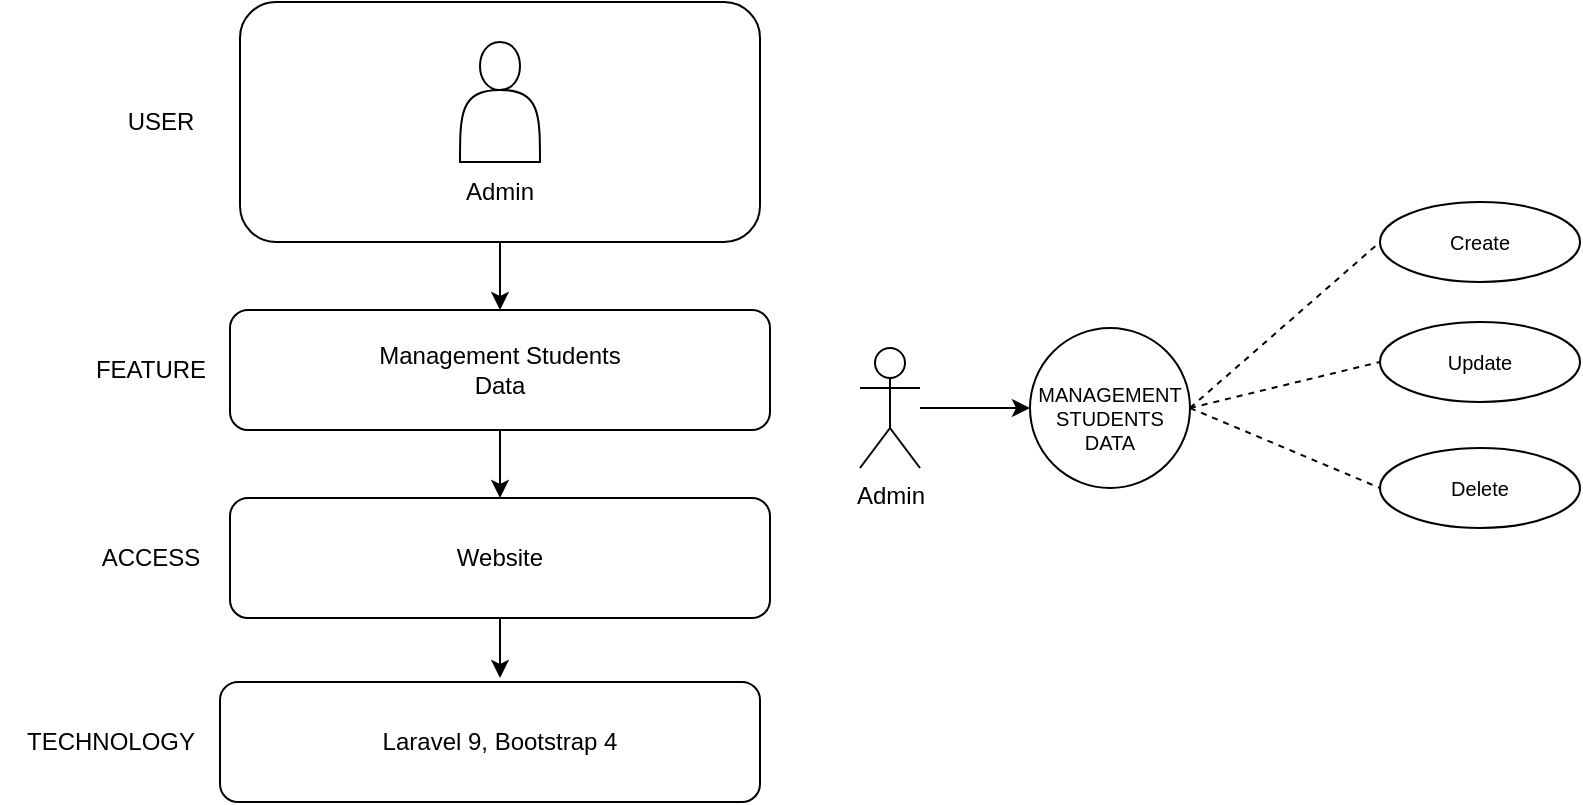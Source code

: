 <mxfile version="20.7.4" type="device"><diagram id="R2lEEEUBdFMjLlhIrx00" name="Page-1"><mxGraphModel dx="1100" dy="565" grid="1" gridSize="10" guides="1" tooltips="1" connect="1" arrows="1" fold="1" page="1" pageScale="1" pageWidth="850" pageHeight="1100" math="0" shadow="0" extFonts="Permanent Marker^https://fonts.googleapis.com/css?family=Permanent+Marker"><root><mxCell id="0"/><mxCell id="1" parent="0"/><mxCell id="YRXWPc3wCGmSu23KEH27-18" value="" style="group" parent="1" vertex="1" connectable="0"><mxGeometry x="65" y="264" width="340" height="60" as="geometry"/></mxCell><mxCell id="YRXWPc3wCGmSu23KEH27-2" value="FEATURE" style="text;html=1;align=center;verticalAlign=middle;resizable=0;points=[];autosize=1;strokeColor=none;fillColor=none;" parent="YRXWPc3wCGmSu23KEH27-18" vertex="1"><mxGeometry x="-10" y="15" width="80" height="30" as="geometry"/></mxCell><mxCell id="YRXWPc3wCGmSu23KEH27-14" value="" style="rounded=1;whiteSpace=wrap;html=1;" parent="YRXWPc3wCGmSu23KEH27-18" vertex="1"><mxGeometry x="70" width="270" height="60" as="geometry"/></mxCell><mxCell id="YRXWPc3wCGmSu23KEH27-15" value="Management Students Data" style="text;html=1;strokeColor=none;fillColor=none;align=center;verticalAlign=middle;whiteSpace=wrap;rounded=0;" parent="YRXWPc3wCGmSu23KEH27-18" vertex="1"><mxGeometry x="140" y="15" width="130" height="30" as="geometry"/></mxCell><mxCell id="YRXWPc3wCGmSu23KEH27-20" value="" style="group" parent="1" vertex="1" connectable="0"><mxGeometry x="70" y="110" width="330" height="120" as="geometry"/></mxCell><mxCell id="YRXWPc3wCGmSu23KEH27-1" value="USER" style="text;html=1;align=center;verticalAlign=middle;resizable=0;points=[];autosize=1;strokeColor=none;fillColor=none;" parent="YRXWPc3wCGmSu23KEH27-20" vertex="1"><mxGeometry y="45" width="60" height="30" as="geometry"/></mxCell><mxCell id="YRXWPc3wCGmSu23KEH27-13" value="" style="group" parent="YRXWPc3wCGmSu23KEH27-20" vertex="1" connectable="0"><mxGeometry x="70" width="260" height="120" as="geometry"/></mxCell><mxCell id="YRXWPc3wCGmSu23KEH27-6" value="" style="rounded=1;whiteSpace=wrap;html=1;" parent="YRXWPc3wCGmSu23KEH27-13" vertex="1"><mxGeometry width="260" height="120" as="geometry"/></mxCell><mxCell id="YRXWPc3wCGmSu23KEH27-8" value="" style="shape=actor;whiteSpace=wrap;html=1;" parent="YRXWPc3wCGmSu23KEH27-13" vertex="1"><mxGeometry x="110" y="20" width="40" height="60" as="geometry"/></mxCell><mxCell id="YRXWPc3wCGmSu23KEH27-11" value="Admin" style="text;html=1;strokeColor=none;fillColor=none;align=center;verticalAlign=middle;whiteSpace=wrap;rounded=0;" parent="YRXWPc3wCGmSu23KEH27-13" vertex="1"><mxGeometry x="100" y="80" width="60" height="30" as="geometry"/></mxCell><mxCell id="YRXWPc3wCGmSu23KEH27-21" value="" style="edgeStyle=orthogonalEdgeStyle;rounded=0;orthogonalLoop=1;jettySize=auto;html=1;" parent="1" source="YRXWPc3wCGmSu23KEH27-6" target="YRXWPc3wCGmSu23KEH27-14" edge="1"><mxGeometry relative="1" as="geometry"/></mxCell><mxCell id="YRXWPc3wCGmSu23KEH27-24" value="" style="group" parent="1" vertex="1" connectable="0"><mxGeometry x="65" y="358" width="340" height="60" as="geometry"/></mxCell><mxCell id="YRXWPc3wCGmSu23KEH27-3" value="ACCESS" style="text;html=1;align=center;verticalAlign=middle;resizable=0;points=[];autosize=1;strokeColor=none;fillColor=none;" parent="YRXWPc3wCGmSu23KEH27-24" vertex="1"><mxGeometry x="-5" y="15" width="70" height="30" as="geometry"/></mxCell><mxCell id="YRXWPc3wCGmSu23KEH27-22" value="" style="rounded=1;whiteSpace=wrap;html=1;" parent="YRXWPc3wCGmSu23KEH27-24" vertex="1"><mxGeometry x="70" width="270" height="60" as="geometry"/></mxCell><mxCell id="YRXWPc3wCGmSu23KEH27-23" value="Website" style="text;html=1;strokeColor=none;fillColor=none;align=center;verticalAlign=middle;whiteSpace=wrap;rounded=0;" parent="YRXWPc3wCGmSu23KEH27-24" vertex="1"><mxGeometry x="175" y="15" width="60" height="30" as="geometry"/></mxCell><mxCell id="YRXWPc3wCGmSu23KEH27-25" value="" style="edgeStyle=orthogonalEdgeStyle;rounded=0;orthogonalLoop=1;jettySize=auto;html=1;" parent="1" source="YRXWPc3wCGmSu23KEH27-14" edge="1"><mxGeometry relative="1" as="geometry"><mxPoint x="270" y="358" as="targetPoint"/></mxGeometry></mxCell><mxCell id="YRXWPc3wCGmSu23KEH27-35" value="" style="edgeStyle=orthogonalEdgeStyle;rounded=0;orthogonalLoop=1;jettySize=auto;html=1;entryX=0.5;entryY=0;entryDx=0;entryDy=0;" parent="1" source="YRXWPc3wCGmSu23KEH27-22" edge="1"><mxGeometry relative="1" as="geometry"><mxPoint x="270" y="448" as="targetPoint"/></mxGeometry></mxCell><mxCell id="YRXWPc3wCGmSu23KEH27-49" value="" style="edgeStyle=orthogonalEdgeStyle;rounded=0;orthogonalLoop=1;jettySize=auto;html=1;" parent="1" source="YRXWPc3wCGmSu23KEH27-44" target="YRXWPc3wCGmSu23KEH27-48" edge="1"><mxGeometry relative="1" as="geometry"/></mxCell><mxCell id="YRXWPc3wCGmSu23KEH27-44" value="Admin" style="shape=umlActor;verticalLabelPosition=bottom;verticalAlign=top;html=1;outlineConnect=0;" parent="1" vertex="1"><mxGeometry x="450" y="283" width="30" height="60" as="geometry"/></mxCell><mxCell id="YRXWPc3wCGmSu23KEH27-48" value="" style="ellipse;whiteSpace=wrap;html=1;verticalAlign=top;" parent="1" vertex="1"><mxGeometry x="535" y="273" width="80" height="80" as="geometry"/></mxCell><mxCell id="YRXWPc3wCGmSu23KEH27-50" value="MANAGEMENT&lt;br&gt;STUDENTS DATA" style="text;html=1;strokeColor=none;fillColor=none;align=center;verticalAlign=middle;whiteSpace=wrap;rounded=0;fontSize=10;" parent="1" vertex="1"><mxGeometry x="545" y="303" width="60" height="30" as="geometry"/></mxCell><mxCell id="YRXWPc3wCGmSu23KEH27-51" value="" style="endArrow=none;dashed=1;html=1;rounded=0;fontSize=10;exitX=1;exitY=0.5;exitDx=0;exitDy=0;entryX=0;entryY=0.5;entryDx=0;entryDy=0;" parent="1" source="YRXWPc3wCGmSu23KEH27-48" target="YRXWPc3wCGmSu23KEH27-52" edge="1"><mxGeometry width="50" height="50" relative="1" as="geometry"><mxPoint x="640" y="298" as="sourcePoint"/><mxPoint x="690" y="248" as="targetPoint"/></mxGeometry></mxCell><mxCell id="YRXWPc3wCGmSu23KEH27-52" value="Create" style="ellipse;whiteSpace=wrap;html=1;align=center;fontSize=10;" parent="1" vertex="1"><mxGeometry x="710" y="210" width="100" height="40" as="geometry"/></mxCell><mxCell id="YRXWPc3wCGmSu23KEH27-53" value="Update" style="ellipse;whiteSpace=wrap;html=1;align=center;fontSize=10;" parent="1" vertex="1"><mxGeometry x="710" y="270" width="100" height="40" as="geometry"/></mxCell><mxCell id="YRXWPc3wCGmSu23KEH27-54" value="Delete" style="ellipse;whiteSpace=wrap;html=1;align=center;fontSize=10;" parent="1" vertex="1"><mxGeometry x="710" y="333" width="100" height="40" as="geometry"/></mxCell><mxCell id="YRXWPc3wCGmSu23KEH27-55" value="" style="endArrow=none;dashed=1;html=1;rounded=0;fontSize=10;entryX=0;entryY=0.5;entryDx=0;entryDy=0;exitX=1;exitY=0.5;exitDx=0;exitDy=0;" parent="1" source="YRXWPc3wCGmSu23KEH27-48" target="YRXWPc3wCGmSu23KEH27-54" edge="1"><mxGeometry width="50" height="50" relative="1" as="geometry"><mxPoint x="660" y="421" as="sourcePoint"/><mxPoint x="710" y="371" as="targetPoint"/></mxGeometry></mxCell><mxCell id="YRXWPc3wCGmSu23KEH27-56" value="" style="endArrow=none;dashed=1;html=1;rounded=0;fontSize=10;entryX=0;entryY=0.5;entryDx=0;entryDy=0;exitX=1;exitY=0.5;exitDx=0;exitDy=0;" parent="1" source="YRXWPc3wCGmSu23KEH27-48" target="YRXWPc3wCGmSu23KEH27-53" edge="1"><mxGeometry width="50" height="50" relative="1" as="geometry"><mxPoint x="630" y="393" as="sourcePoint"/><mxPoint x="680" y="343" as="targetPoint"/></mxGeometry></mxCell><mxCell id="YRXWPc3wCGmSu23KEH27-61" value="" style="group" parent="1" vertex="1" connectable="0"><mxGeometry x="30" y="450" width="370" height="60" as="geometry"/></mxCell><mxCell id="YRXWPc3wCGmSu23KEH27-5" value="TECHNOLOGY" style="text;html=1;align=center;verticalAlign=middle;resizable=0;points=[];autosize=1;strokeColor=none;fillColor=none;" parent="YRXWPc3wCGmSu23KEH27-61" vertex="1"><mxGeometry x="-10" y="15" width="110" height="30" as="geometry"/></mxCell><mxCell id="YRXWPc3wCGmSu23KEH27-40" value="" style="group" parent="YRXWPc3wCGmSu23KEH27-61" vertex="1" connectable="0"><mxGeometry x="100" width="270" height="60" as="geometry"/></mxCell><mxCell id="YRXWPc3wCGmSu23KEH27-41" value="" style="rounded=1;whiteSpace=wrap;html=1;" parent="YRXWPc3wCGmSu23KEH27-40" vertex="1"><mxGeometry width="270" height="60" as="geometry"/></mxCell><mxCell id="YRXWPc3wCGmSu23KEH27-42" value="Laravel 9, Bootstrap 4" style="text;html=1;strokeColor=none;fillColor=none;align=center;verticalAlign=middle;whiteSpace=wrap;rounded=0;" parent="YRXWPc3wCGmSu23KEH27-40" vertex="1"><mxGeometry x="55" y="15" width="170" height="30" as="geometry"/></mxCell></root></mxGraphModel></diagram></mxfile>